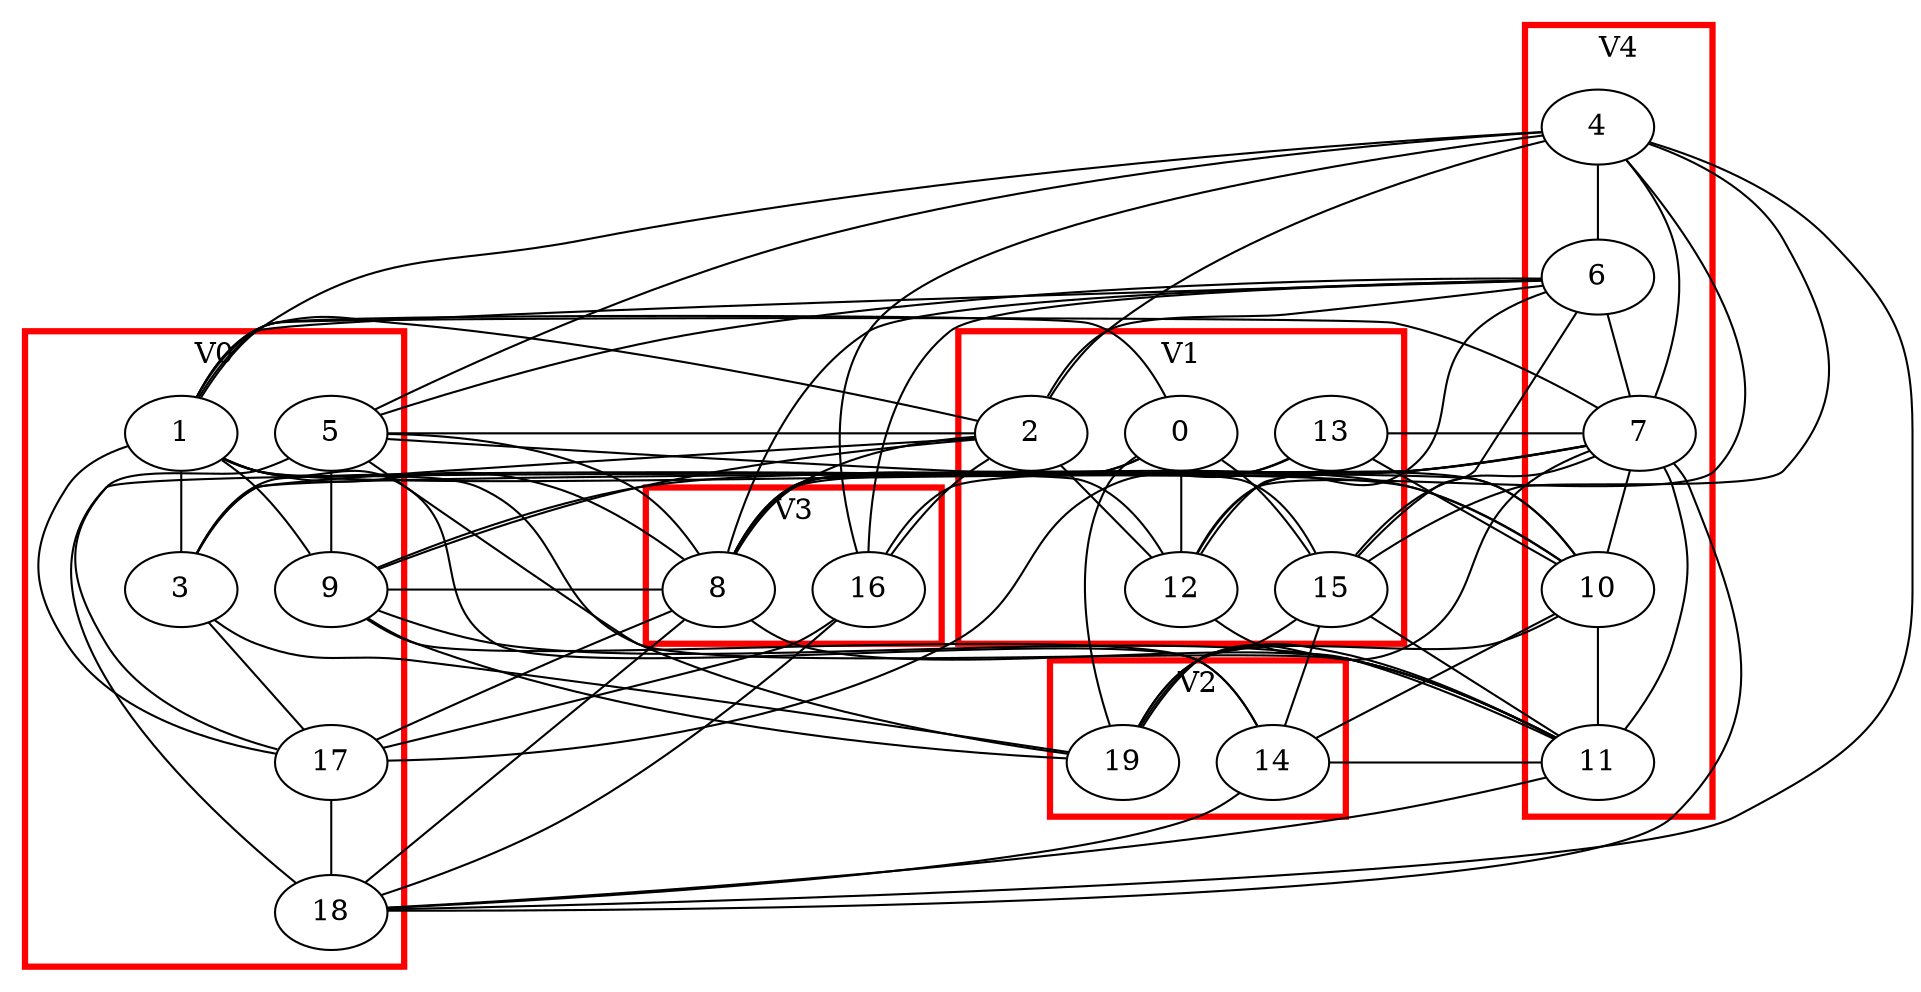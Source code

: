 //20
//82
//5
graph grafo {

	subgraph cluster_0{
	1, 3, 5, 9, 17, 18;
	label = "V0";
	color = red;
	penwidth = 3;
	}

	subgraph cluster_1{
	0, 2, 12, 13, 15;
	label = "V1";
	color = red;
	penwidth = 3;
	}

	subgraph cluster_2{
	14, 19;
	label = "V2";
	color = red;
	penwidth = 3;
	}

	subgraph cluster_3{
	8, 16;
	label = "V3";
	color = red;
	penwidth = 3;
	}

	subgraph cluster_4{
	4, 6, 7, 10, 11;
	label = "V4";
	color = red;
	penwidth = 3;
	}

	0 -- 1;
	0 -- 8;
	0 -- 12;
	0 -- 15;
	0 -- 18;
	0 -- 19;
	1 -- 2;
	1 -- 3;
	1 -- 4;
	1 -- 6;
	1 -- 7;
	1 -- 8;
	1 -- 9;
	1 -- 10;
	1 -- 11;
	1 -- 14;
	1 -- 17;
	2 -- 3;
	2 -- 4;
	2 -- 5;
	2 -- 6;
	2 -- 8;
	2 -- 9;
	2 -- 12;
	2 -- 16;
	3 -- 7;
	3 -- 12;
	3 -- 17;
	3 -- 19;
	4 -- 5;
	4 -- 6;
	4 -- 7;
	4 -- 12;
	4 -- 15;
	4 -- 16;
	4 -- 18;
	5 -- 6;
	5 -- 8;
	5 -- 9;
	5 -- 10;
	5 -- 17;
	5 -- 19;
	6 -- 7;
	6 -- 8;
	6 -- 12;
	6 -- 15;
	6 -- 16;
	7 -- 9;
	7 -- 10;
	7 -- 11;
	7 -- 13;
	7 -- 15;
	7 -- 16;
	7 -- 18;
	7 -- 19;
	8 -- 9;
	8 -- 10;
	8 -- 11;
	8 -- 13;
	8 -- 15;
	8 -- 17;
	8 -- 18;
	9 -- 11;
	9 -- 14;
	9 -- 19;
	10 -- 11;
	10 -- 12;
	10 -- 13;
	10 -- 14;
	10 -- 19;
	11 -- 12;
	11 -- 14;
	11 -- 15;
	11 -- 18;
	11 -- 19;
	13 -- 17;
	14 -- 15;
	14 -- 18;
	15 -- 19;
	16 -- 17;
	16 -- 18;
	17 -- 18;
}
